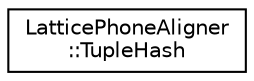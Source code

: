 digraph "Graphical Class Hierarchy"
{
  edge [fontname="Helvetica",fontsize="10",labelfontname="Helvetica",labelfontsize="10"];
  node [fontname="Helvetica",fontsize="10",shape=record];
  rankdir="LR";
  Node0 [label="LatticePhoneAligner\l::TupleHash",height=0.2,width=0.4,color="black", fillcolor="white", style="filled",URL="$structkaldi_1_1LatticePhoneAligner_1_1TupleHash.html"];
}
